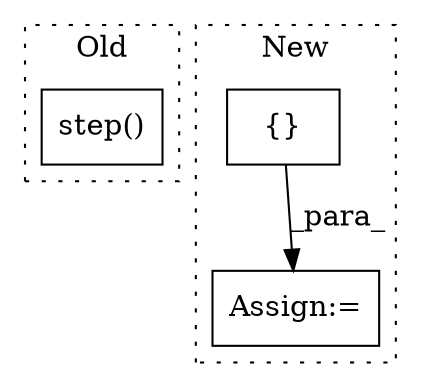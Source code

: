 digraph G {
subgraph cluster0 {
1 [label="step()" a="75" s="4612" l="16" shape="box"];
label = "Old";
style="dotted";
}
subgraph cluster1 {
2 [label="{}" a="59" s="6314,6352" l="1,0" shape="box"];
3 [label="Assign:=" a="68" s="6288" l="3" shape="box"];
label = "New";
style="dotted";
}
2 -> 3 [label="_para_"];
}